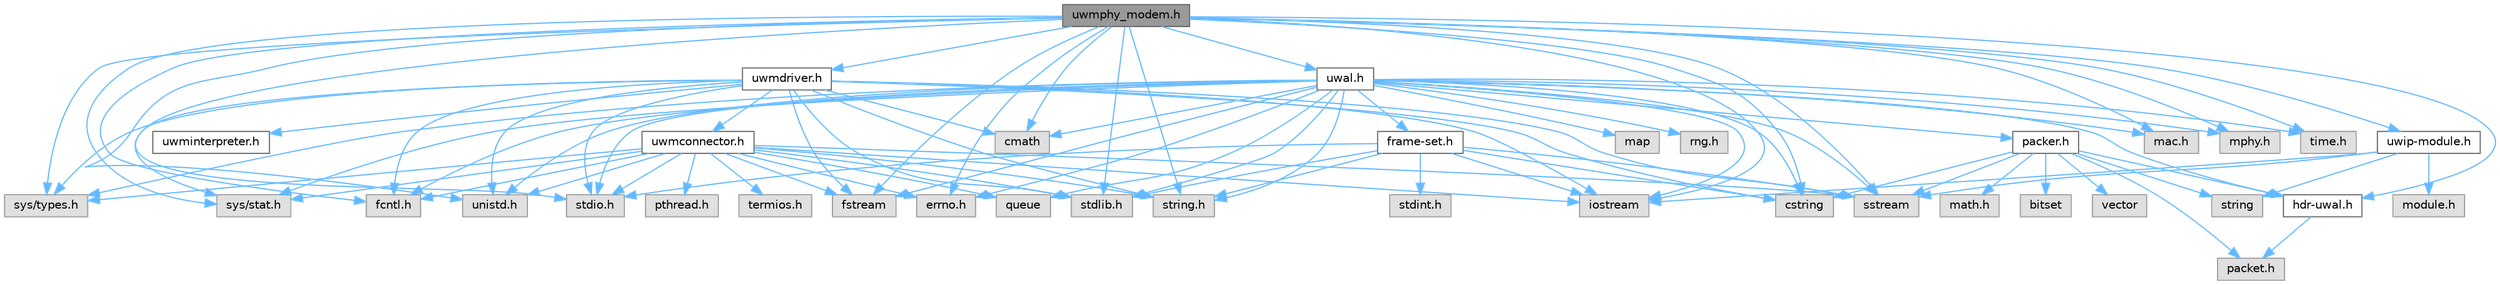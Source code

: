 digraph "uwmphy_modem.h"
{
 // LATEX_PDF_SIZE
  bgcolor="transparent";
  edge [fontname=Helvetica,fontsize=10,labelfontname=Helvetica,labelfontsize=10];
  node [fontname=Helvetica,fontsize=10,shape=box,height=0.2,width=0.4];
  Node1 [id="Node000001",label="uwmphy_modem.h",height=0.2,width=0.4,color="gray40", fillcolor="grey60", style="filled", fontcolor="black",tooltip="Header of the main class that implements the general interface between ns2/NS-Miracle and real acoust..."];
  Node1 -> Node2 [id="edge1_Node000001_Node000002",color="steelblue1",style="solid",tooltip=" "];
  Node2 [id="Node000002",label="uwmdriver.h",height=0.2,width=0.4,color="grey40", fillcolor="white", style="filled",URL="$DESERT__Framework_2DESERT_2physical_2uwmphy__modem_2uwmdriver_8h.html",tooltip="Header of the class needed by UWMPhy_modem to handle the different transmissions cases and correspond..."];
  Node2 -> Node3 [id="edge2_Node000002_Node000003",color="steelblue1",style="solid",tooltip=" "];
  Node3 [id="Node000003",label="uwmconnector.h",height=0.2,width=0.4,color="grey40", fillcolor="white", style="filled",URL="$DESERT__Framework_2DESERT_2physical_2uwmphy__modem_2uwmconnector_8h.html",tooltip="Header of the class needed by UWMPhy_modem to handle the physical connection between NS-Miracle and a..."];
  Node3 -> Node4 [id="edge3_Node000003_Node000004",color="steelblue1",style="solid",tooltip=" "];
  Node4 [id="Node000004",label="sys/types.h",height=0.2,width=0.4,color="grey60", fillcolor="#E0E0E0", style="filled",tooltip=" "];
  Node3 -> Node5 [id="edge4_Node000003_Node000005",color="steelblue1",style="solid",tooltip=" "];
  Node5 [id="Node000005",label="sys/stat.h",height=0.2,width=0.4,color="grey60", fillcolor="#E0E0E0", style="filled",tooltip=" "];
  Node3 -> Node6 [id="edge5_Node000003_Node000006",color="steelblue1",style="solid",tooltip=" "];
  Node6 [id="Node000006",label="fcntl.h",height=0.2,width=0.4,color="grey60", fillcolor="#E0E0E0", style="filled",tooltip=" "];
  Node3 -> Node7 [id="edge6_Node000003_Node000007",color="steelblue1",style="solid",tooltip=" "];
  Node7 [id="Node000007",label="stdio.h",height=0.2,width=0.4,color="grey60", fillcolor="#E0E0E0", style="filled",tooltip=" "];
  Node3 -> Node8 [id="edge7_Node000003_Node000008",color="steelblue1",style="solid",tooltip=" "];
  Node8 [id="Node000008",label="stdlib.h",height=0.2,width=0.4,color="grey60", fillcolor="#E0E0E0", style="filled",tooltip=" "];
  Node3 -> Node9 [id="edge8_Node000003_Node000009",color="steelblue1",style="solid",tooltip=" "];
  Node9 [id="Node000009",label="string.h",height=0.2,width=0.4,color="grey60", fillcolor="#E0E0E0", style="filled",tooltip=" "];
  Node3 -> Node10 [id="edge9_Node000003_Node000010",color="steelblue1",style="solid",tooltip=" "];
  Node10 [id="Node000010",label="errno.h",height=0.2,width=0.4,color="grey60", fillcolor="#E0E0E0", style="filled",tooltip=" "];
  Node3 -> Node11 [id="edge10_Node000003_Node000011",color="steelblue1",style="solid",tooltip=" "];
  Node11 [id="Node000011",label="termios.h",height=0.2,width=0.4,color="grey60", fillcolor="#E0E0E0", style="filled",tooltip=" "];
  Node3 -> Node12 [id="edge11_Node000003_Node000012",color="steelblue1",style="solid",tooltip=" "];
  Node12 [id="Node000012",label="pthread.h",height=0.2,width=0.4,color="grey60", fillcolor="#E0E0E0", style="filled",tooltip=" "];
  Node3 -> Node13 [id="edge12_Node000003_Node000013",color="steelblue1",style="solid",tooltip=" "];
  Node13 [id="Node000013",label="unistd.h",height=0.2,width=0.4,color="grey60", fillcolor="#E0E0E0", style="filled",tooltip=" "];
  Node3 -> Node14 [id="edge13_Node000003_Node000014",color="steelblue1",style="solid",tooltip=" "];
  Node14 [id="Node000014",label="iostream",height=0.2,width=0.4,color="grey60", fillcolor="#E0E0E0", style="filled",tooltip=" "];
  Node3 -> Node15 [id="edge14_Node000003_Node000015",color="steelblue1",style="solid",tooltip=" "];
  Node15 [id="Node000015",label="fstream",height=0.2,width=0.4,color="grey60", fillcolor="#E0E0E0", style="filled",tooltip=" "];
  Node3 -> Node16 [id="edge15_Node000003_Node000016",color="steelblue1",style="solid",tooltip=" "];
  Node16 [id="Node000016",label="sstream",height=0.2,width=0.4,color="grey60", fillcolor="#E0E0E0", style="filled",tooltip=" "];
  Node3 -> Node17 [id="edge16_Node000003_Node000017",color="steelblue1",style="solid",tooltip=" "];
  Node17 [id="Node000017",label="queue",height=0.2,width=0.4,color="grey60", fillcolor="#E0E0E0", style="filled",tooltip=" "];
  Node2 -> Node18 [id="edge17_Node000002_Node000018",color="steelblue1",style="solid",tooltip=" "];
  Node18 [id="Node000018",label="uwminterpreter.h",height=0.2,width=0.4,color="grey40", fillcolor="white", style="filled",URL="$DESERT__Framework_2DESERT_2physical_2uwmphy__modem_2uwminterpreter_8h.html",tooltip="Header of the class that is in charge of building/parsing the necessary messages to make the UWMdrive..."];
  Node2 -> Node8 [id="edge18_Node000002_Node000008",color="steelblue1",style="solid",tooltip=" "];
  Node2 -> Node14 [id="edge19_Node000002_Node000014",color="steelblue1",style="solid",tooltip=" "];
  Node2 -> Node7 [id="edge20_Node000002_Node000007",color="steelblue1",style="solid",tooltip=" "];
  Node2 -> Node15 [id="edge21_Node000002_Node000015",color="steelblue1",style="solid",tooltip=" "];
  Node2 -> Node9 [id="edge22_Node000002_Node000009",color="steelblue1",style="solid",tooltip=" "];
  Node2 -> Node19 [id="edge23_Node000002_Node000019",color="steelblue1",style="solid",tooltip=" "];
  Node19 [id="Node000019",label="cstring",height=0.2,width=0.4,color="grey60", fillcolor="#E0E0E0", style="filled",tooltip=" "];
  Node2 -> Node16 [id="edge24_Node000002_Node000016",color="steelblue1",style="solid",tooltip=" "];
  Node2 -> Node4 [id="edge25_Node000002_Node000004",color="steelblue1",style="solid",tooltip=" "];
  Node2 -> Node5 [id="edge26_Node000002_Node000005",color="steelblue1",style="solid",tooltip=" "];
  Node2 -> Node6 [id="edge27_Node000002_Node000006",color="steelblue1",style="solid",tooltip=" "];
  Node2 -> Node13 [id="edge28_Node000002_Node000013",color="steelblue1",style="solid",tooltip=" "];
  Node2 -> Node20 [id="edge29_Node000002_Node000020",color="steelblue1",style="solid",tooltip=" "];
  Node20 [id="Node000020",label="cmath",height=0.2,width=0.4,color="grey60", fillcolor="#E0E0E0", style="filled",tooltip=" "];
  Node1 -> Node21 [id="edge30_Node000001_Node000021",color="steelblue1",style="solid",tooltip=" "];
  Node21 [id="Node000021",label="uwal.h",height=0.2,width=0.4,color="grey40", fillcolor="white", style="filled",URL="$uwal_8h.html",tooltip="Header of the main class that implements the adaptation layer between ns2/NS-Miracle and binary data ..."];
  Node21 -> Node22 [id="edge31_Node000021_Node000022",color="steelblue1",style="solid",tooltip=" "];
  Node22 [id="Node000022",label="frame-set.h",height=0.2,width=0.4,color="grey40", fillcolor="white", style="filled",URL="$frame-set_8h.html",tooltip="Header of the classes defining the frame elements (key and set) exploited by Uwal objects to reassebl..."];
  Node22 -> Node19 [id="edge32_Node000022_Node000019",color="steelblue1",style="solid",tooltip=" "];
  Node22 -> Node14 [id="edge33_Node000022_Node000014",color="steelblue1",style="solid",tooltip=" "];
  Node22 -> Node16 [id="edge34_Node000022_Node000016",color="steelblue1",style="solid",tooltip=" "];
  Node22 -> Node7 [id="edge35_Node000022_Node000007",color="steelblue1",style="solid",tooltip=" "];
  Node22 -> Node8 [id="edge36_Node000022_Node000008",color="steelblue1",style="solid",tooltip=" "];
  Node22 -> Node9 [id="edge37_Node000022_Node000009",color="steelblue1",style="solid",tooltip=" "];
  Node22 -> Node23 [id="edge38_Node000022_Node000023",color="steelblue1",style="solid",tooltip=" "];
  Node23 [id="Node000023",label="stdint.h",height=0.2,width=0.4,color="grey60", fillcolor="#E0E0E0", style="filled",tooltip=" "];
  Node21 -> Node24 [id="edge39_Node000021_Node000024",color="steelblue1",style="solid",tooltip=" "];
  Node24 [id="Node000024",label="hdr-uwal.h",height=0.2,width=0.4,color="grey40", fillcolor="white", style="filled",URL="$hdr-uwal_8h.html",tooltip="Header of the class providing the Uwal header's description."];
  Node24 -> Node25 [id="edge40_Node000024_Node000025",color="steelblue1",style="solid",tooltip=" "];
  Node25 [id="Node000025",label="packet.h",height=0.2,width=0.4,color="grey60", fillcolor="#E0E0E0", style="filled",tooltip=" "];
  Node21 -> Node26 [id="edge41_Node000021_Node000026",color="steelblue1",style="solid",tooltip=" "];
  Node26 [id="Node000026",label="packer.h",height=0.2,width=0.4,color="grey40", fillcolor="white", style="filled",URL="$packer_8h.html",tooltip="Header of the class responsible to map an NS-Miracle packet into a bit stream, and vice-versa."];
  Node26 -> Node24 [id="edge42_Node000026_Node000024",color="steelblue1",style="solid",tooltip=" "];
  Node26 -> Node27 [id="edge43_Node000026_Node000027",color="steelblue1",style="solid",tooltip=" "];
  Node27 [id="Node000027",label="math.h",height=0.2,width=0.4,color="grey60", fillcolor="#E0E0E0", style="filled",tooltip=" "];
  Node26 -> Node25 [id="edge44_Node000026_Node000025",color="steelblue1",style="solid",tooltip=" "];
  Node26 -> Node28 [id="edge45_Node000026_Node000028",color="steelblue1",style="solid",tooltip=" "];
  Node28 [id="Node000028",label="bitset",height=0.2,width=0.4,color="grey60", fillcolor="#E0E0E0", style="filled",tooltip=" "];
  Node26 -> Node19 [id="edge46_Node000026_Node000019",color="steelblue1",style="solid",tooltip=" "];
  Node26 -> Node16 [id="edge47_Node000026_Node000016",color="steelblue1",style="solid",tooltip=" "];
  Node26 -> Node29 [id="edge48_Node000026_Node000029",color="steelblue1",style="solid",tooltip=" "];
  Node29 [id="Node000029",label="string",height=0.2,width=0.4,color="grey60", fillcolor="#E0E0E0", style="filled",tooltip=" "];
  Node26 -> Node30 [id="edge49_Node000026_Node000030",color="steelblue1",style="solid",tooltip=" "];
  Node30 [id="Node000030",label="vector",height=0.2,width=0.4,color="grey60", fillcolor="#E0E0E0", style="filled",tooltip=" "];
  Node21 -> Node31 [id="edge50_Node000021_Node000031",color="steelblue1",style="solid",tooltip=" "];
  Node31 [id="Node000031",label="mac.h",height=0.2,width=0.4,color="grey60", fillcolor="#E0E0E0", style="filled",tooltip=" "];
  Node21 -> Node32 [id="edge51_Node000021_Node000032",color="steelblue1",style="solid",tooltip=" "];
  Node32 [id="Node000032",label="mphy.h",height=0.2,width=0.4,color="grey60", fillcolor="#E0E0E0", style="filled",tooltip=" "];
  Node21 -> Node20 [id="edge52_Node000021_Node000020",color="steelblue1",style="solid",tooltip=" "];
  Node21 -> Node19 [id="edge53_Node000021_Node000019",color="steelblue1",style="solid",tooltip=" "];
  Node21 -> Node10 [id="edge54_Node000021_Node000010",color="steelblue1",style="solid",tooltip=" "];
  Node21 -> Node6 [id="edge55_Node000021_Node000006",color="steelblue1",style="solid",tooltip=" "];
  Node21 -> Node15 [id="edge56_Node000021_Node000015",color="steelblue1",style="solid",tooltip=" "];
  Node21 -> Node14 [id="edge57_Node000021_Node000014",color="steelblue1",style="solid",tooltip=" "];
  Node21 -> Node33 [id="edge58_Node000021_Node000033",color="steelblue1",style="solid",tooltip=" "];
  Node33 [id="Node000033",label="map",height=0.2,width=0.4,color="grey60", fillcolor="#E0E0E0", style="filled",tooltip=" "];
  Node21 -> Node17 [id="edge59_Node000021_Node000017",color="steelblue1",style="solid",tooltip=" "];
  Node21 -> Node34 [id="edge60_Node000021_Node000034",color="steelblue1",style="solid",tooltip=" "];
  Node34 [id="Node000034",label="rng.h",height=0.2,width=0.4,color="grey60", fillcolor="#E0E0E0", style="filled",tooltip=" "];
  Node21 -> Node16 [id="edge61_Node000021_Node000016",color="steelblue1",style="solid",tooltip=" "];
  Node21 -> Node7 [id="edge62_Node000021_Node000007",color="steelblue1",style="solid",tooltip=" "];
  Node21 -> Node8 [id="edge63_Node000021_Node000008",color="steelblue1",style="solid",tooltip=" "];
  Node21 -> Node9 [id="edge64_Node000021_Node000009",color="steelblue1",style="solid",tooltip=" "];
  Node21 -> Node5 [id="edge65_Node000021_Node000005",color="steelblue1",style="solid",tooltip=" "];
  Node21 -> Node4 [id="edge66_Node000021_Node000004",color="steelblue1",style="solid",tooltip=" "];
  Node21 -> Node35 [id="edge67_Node000021_Node000035",color="steelblue1",style="solid",tooltip=" "];
  Node35 [id="Node000035",label="time.h",height=0.2,width=0.4,color="grey60", fillcolor="#E0E0E0", style="filled",tooltip=" "];
  Node21 -> Node13 [id="edge68_Node000021_Node000013",color="steelblue1",style="solid",tooltip=" "];
  Node1 -> Node24 [id="edge69_Node000001_Node000024",color="steelblue1",style="solid",tooltip=" "];
  Node1 -> Node36 [id="edge70_Node000001_Node000036",color="steelblue1",style="solid",tooltip=" "];
  Node36 [id="Node000036",label="uwip-module.h",height=0.2,width=0.4,color="grey40", fillcolor="white", style="filled",URL="$uwip-module_8h.html",tooltip="Provides the UWIP packets header description. Definition of the class that define the network layer."];
  Node36 -> Node37 [id="edge71_Node000036_Node000037",color="steelblue1",style="solid",tooltip=" "];
  Node37 [id="Node000037",label="module.h",height=0.2,width=0.4,color="grey60", fillcolor="#E0E0E0", style="filled",tooltip=" "];
  Node36 -> Node14 [id="edge72_Node000036_Node000014",color="steelblue1",style="solid",tooltip=" "];
  Node36 -> Node29 [id="edge73_Node000036_Node000029",color="steelblue1",style="solid",tooltip=" "];
  Node36 -> Node16 [id="edge74_Node000036_Node000016",color="steelblue1",style="solid",tooltip=" "];
  Node1 -> Node31 [id="edge75_Node000001_Node000031",color="steelblue1",style="solid",tooltip=" "];
  Node1 -> Node32 [id="edge76_Node000001_Node000032",color="steelblue1",style="solid",tooltip=" "];
  Node1 -> Node8 [id="edge77_Node000001_Node000008",color="steelblue1",style="solid",tooltip=" "];
  Node1 -> Node14 [id="edge78_Node000001_Node000014",color="steelblue1",style="solid",tooltip=" "];
  Node1 -> Node7 [id="edge79_Node000001_Node000007",color="steelblue1",style="solid",tooltip=" "];
  Node1 -> Node15 [id="edge80_Node000001_Node000015",color="steelblue1",style="solid",tooltip=" "];
  Node1 -> Node9 [id="edge81_Node000001_Node000009",color="steelblue1",style="solid",tooltip=" "];
  Node1 -> Node10 [id="edge82_Node000001_Node000010",color="steelblue1",style="solid",tooltip=" "];
  Node1 -> Node19 [id="edge83_Node000001_Node000019",color="steelblue1",style="solid",tooltip=" "];
  Node1 -> Node16 [id="edge84_Node000001_Node000016",color="steelblue1",style="solid",tooltip=" "];
  Node1 -> Node4 [id="edge85_Node000001_Node000004",color="steelblue1",style="solid",tooltip=" "];
  Node1 -> Node5 [id="edge86_Node000001_Node000005",color="steelblue1",style="solid",tooltip=" "];
  Node1 -> Node6 [id="edge87_Node000001_Node000006",color="steelblue1",style="solid",tooltip=" "];
  Node1 -> Node13 [id="edge88_Node000001_Node000013",color="steelblue1",style="solid",tooltip=" "];
  Node1 -> Node20 [id="edge89_Node000001_Node000020",color="steelblue1",style="solid",tooltip=" "];
  Node1 -> Node35 [id="edge90_Node000001_Node000035",color="steelblue1",style="solid",tooltip=" "];
}
